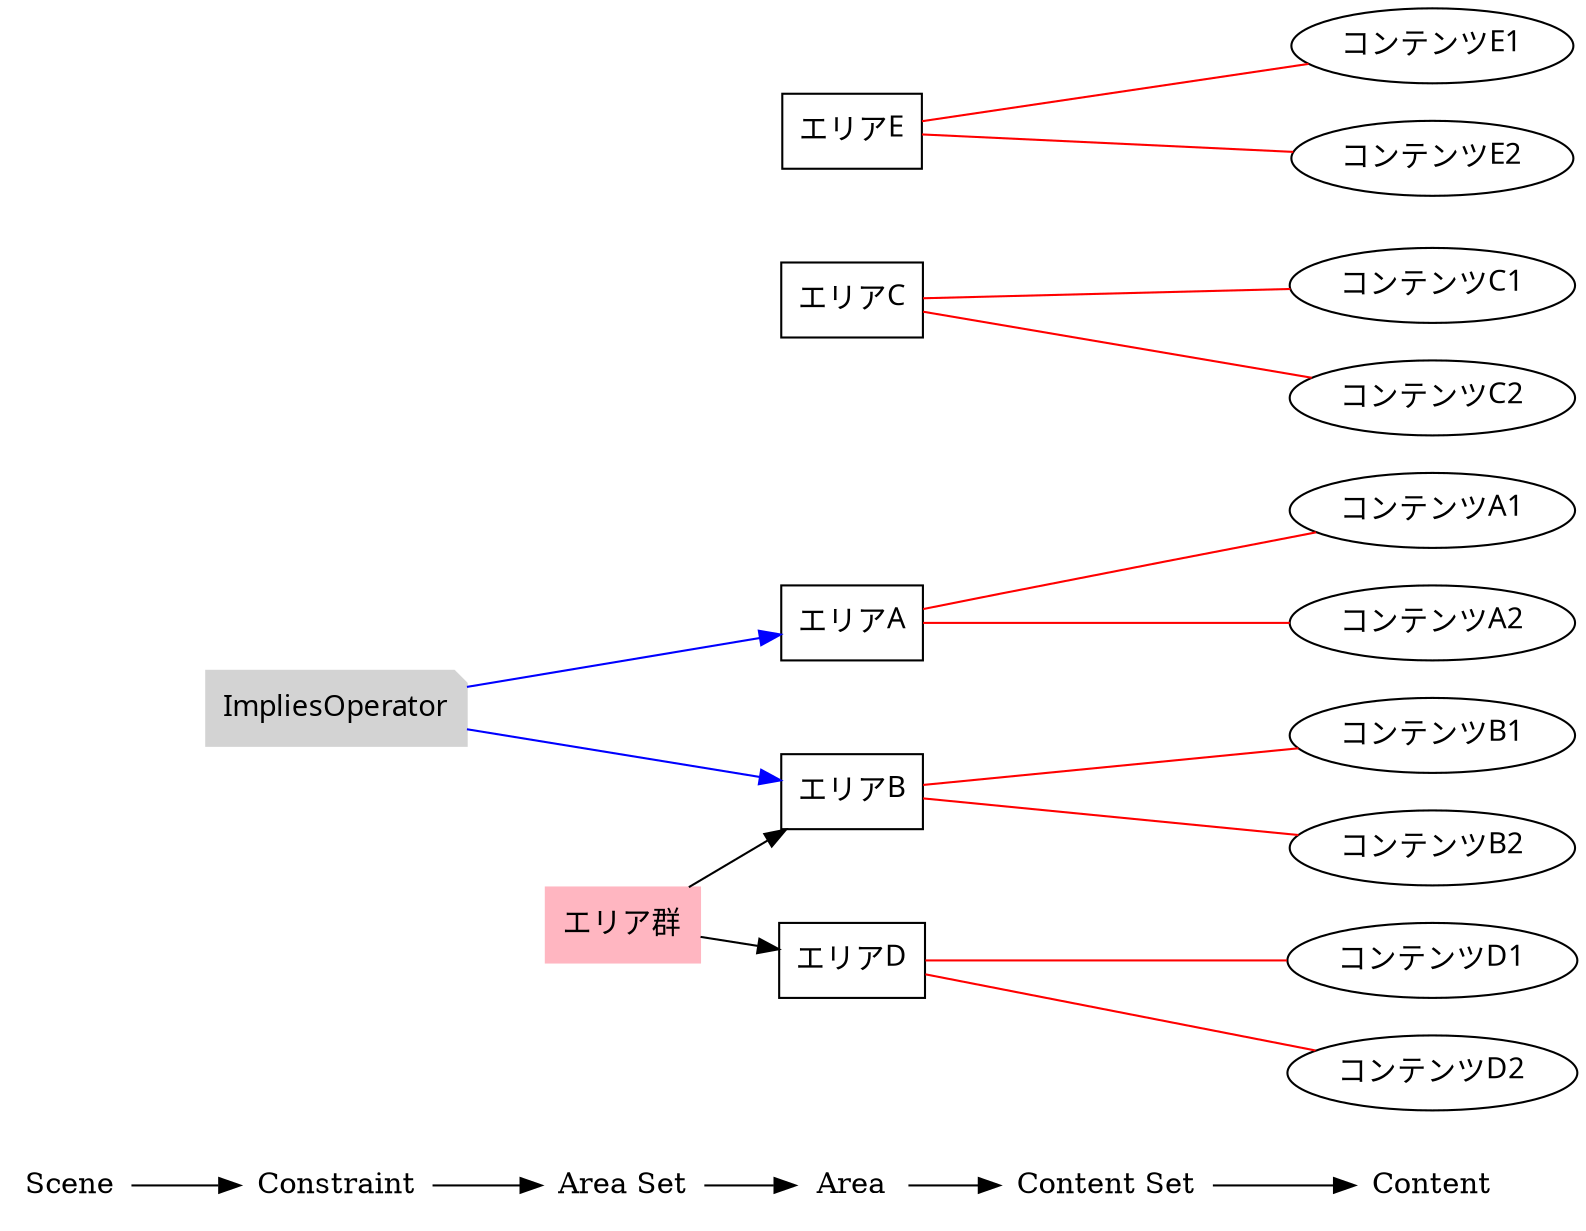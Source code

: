 digraph rule_objects_graph {
	rankdir = LR;
	charset="utf-8";
	clusterrank = global;
	
	node [shape = plaintext];
	Scene -> Constraint -> "Area Set" -> Area -> "Content Set" -> Content; 
	{ rank = same;
		node [shape = box];
		{
			Area;
			e1 [label="エリアA", fontname="Meiryo UI"];
			e2 [label="エリアB", fontname="Meiryo UI"];
			e3 [label="エリアC", fontname="Meiryo UI"];
			e4 [label="エリアD", fontname="Meiryo UI"];
			e5 [label="エリアE", fontname="Meiryo UI"];

		}
	}
	
	{ rank = same;
		node [shape = ellipse];
		{
			Content;
			e6 [label="コンテンツA1", fontname="Meiryo UI"];
			e7 [label="コンテンツB1", fontname="Meiryo UI"];
			e8 [label="コンテンツC1", fontname="Meiryo UI"];
			e9 [label="コンテンツD1", fontname="Meiryo UI"];
			e10 [label="コンテンツE1", fontname="Meiryo UI"];
			e11 [label="コンテンツA2", fontname="Meiryo UI"];
			e12 [label="コンテンツB2", fontname="Meiryo UI"];
			e13 [label="コンテンツC2", fontname="Meiryo UI"];
			e14 [label="コンテンツD2", fontname="Meiryo UI"];
			e15 [label="コンテンツE2", fontname="Meiryo UI"];


		}
	}
	
	{
		subgraph subareaset {
			"Area Set";
			node [shape = box, style = filled, color = lightpink];
			e16 [label="エリア群", fontname="Meiryo UI"];


		}
	}
	e16 -> e2;
	e16 -> e4;


	
	{
		subgraph subcontentset {
			"Content Set";
			node [shape = ellipse, style = filled, color = palegreen];


		}
	}



	e1 -> e6 [dir=none, color=red];
	e2 -> e7 [dir=none, color=red];
	e3 -> e8 [dir=none, color=red];
	e4 -> e9 [dir=none, color=red];
	e5 -> e10 [dir=none, color=red];
	e1 -> e11 [dir=none, color=red];
	e2 -> e12 [dir=none, color=red];
	e3 -> e13 [dir=none, color=red];
	e4 -> e14 [dir=none, color=red];
	e5 -> e15 [dir=none, color=red];
	

	

	

	

	subgraph scene { rank = same;
		node [shape = circle, style = filled, color = lightblue];
		{
			"Scene";

		}
	}

	{ rank = same;
		node [shape = note, style = filled, color = lightgrey];
		{
			"Constraint";
			e17 [label="ImpliesOperator", fontname="Meiryo UI"];
		}
	}
	
	{ rank = same;
		node [shape = note, style = filled, color = lavenderblush2];
		{
			"Constraint";
		}
	}

	{ rank = same;
		node [shape = note, style = filled, color = lightpink2];
		{
			"Constraint";
		}
	}

	e17 -> e1 [color=blue];
	e17 -> e2 [color=blue];
	

	

	
}

